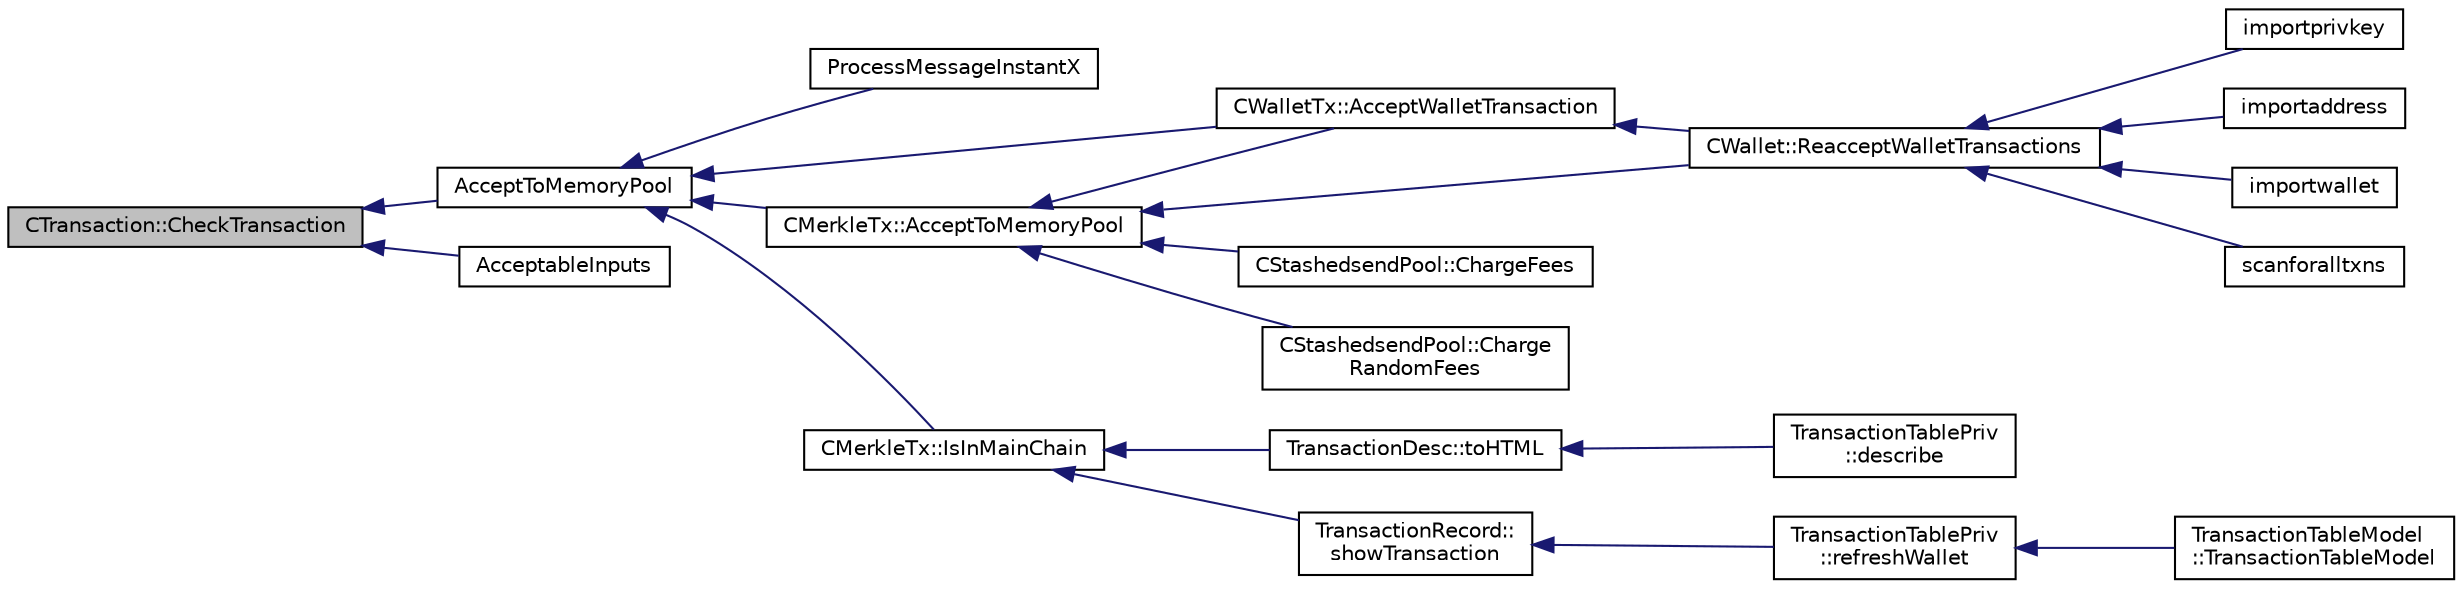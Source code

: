 digraph "CTransaction::CheckTransaction"
{
  edge [fontname="Helvetica",fontsize="10",labelfontname="Helvetica",labelfontsize="10"];
  node [fontname="Helvetica",fontsize="10",shape=record];
  rankdir="LR";
  Node5 [label="CTransaction::CheckTransaction",height=0.2,width=0.4,color="black", fillcolor="grey75", style="filled", fontcolor="black"];
  Node5 -> Node6 [dir="back",color="midnightblue",fontsize="10",style="solid",fontname="Helvetica"];
  Node6 [label="AcceptToMemoryPool",height=0.2,width=0.4,color="black", fillcolor="white", style="filled",URL="$main_8h.html#addea0e425b693b4c1be712c3ead94568",tooltip="(try to) add transaction to memory pool "];
  Node6 -> Node7 [dir="back",color="midnightblue",fontsize="10",style="solid",fontname="Helvetica"];
  Node7 [label="ProcessMessageInstantX",height=0.2,width=0.4,color="black", fillcolor="white", style="filled",URL="$instantx_8h.html#aa516cb499ead2691d8ab216a499db5d0"];
  Node6 -> Node8 [dir="back",color="midnightblue",fontsize="10",style="solid",fontname="Helvetica"];
  Node8 [label="CMerkleTx::AcceptToMemoryPool",height=0.2,width=0.4,color="black", fillcolor="white", style="filled",URL="$class_c_merkle_tx.html#a61126e811a53b941b3efdf5a4e83db90"];
  Node8 -> Node9 [dir="back",color="midnightblue",fontsize="10",style="solid",fontname="Helvetica"];
  Node9 [label="CWalletTx::AcceptWalletTransaction",height=0.2,width=0.4,color="black", fillcolor="white", style="filled",URL="$class_c_wallet_tx.html#af6d1a5a731bb69e1d94de84eb6fd15a5"];
  Node9 -> Node10 [dir="back",color="midnightblue",fontsize="10",style="solid",fontname="Helvetica"];
  Node10 [label="CWallet::ReacceptWalletTransactions",height=0.2,width=0.4,color="black", fillcolor="white", style="filled",URL="$class_c_wallet.html#a796c23450c8482e10e0c75ae5c1fa8ed"];
  Node10 -> Node11 [dir="back",color="midnightblue",fontsize="10",style="solid",fontname="Helvetica"];
  Node11 [label="importprivkey",height=0.2,width=0.4,color="black", fillcolor="white", style="filled",URL="$rpcdump_8cpp.html#a3a6fdb974fce01220a895393d444e981"];
  Node10 -> Node12 [dir="back",color="midnightblue",fontsize="10",style="solid",fontname="Helvetica"];
  Node12 [label="importaddress",height=0.2,width=0.4,color="black", fillcolor="white", style="filled",URL="$rpcdump_8cpp.html#a457bc572859c8265c72a0afd1a6db56c"];
  Node10 -> Node13 [dir="back",color="midnightblue",fontsize="10",style="solid",fontname="Helvetica"];
  Node13 [label="importwallet",height=0.2,width=0.4,color="black", fillcolor="white", style="filled",URL="$rpcdump_8cpp.html#a2566d5c9dd1938b74e70398cdb3ac5c1"];
  Node10 -> Node14 [dir="back",color="midnightblue",fontsize="10",style="solid",fontname="Helvetica"];
  Node14 [label="scanforalltxns",height=0.2,width=0.4,color="black", fillcolor="white", style="filled",URL="$rpcwallet_8cpp.html#a798669ad37caa71ddd18f73bc5aa5841"];
  Node8 -> Node15 [dir="back",color="midnightblue",fontsize="10",style="solid",fontname="Helvetica"];
  Node15 [label="CStashedsendPool::ChargeFees",height=0.2,width=0.4,color="black", fillcolor="white", style="filled",URL="$class_c_stashedsend_pool.html#acd76c93879dbcbdda4ca0a253f0d9c68",tooltip="Charge fees to bad actors (Charge clients a fee if they&#39;re abusive) "];
  Node8 -> Node16 [dir="back",color="midnightblue",fontsize="10",style="solid",fontname="Helvetica"];
  Node16 [label="CStashedsendPool::Charge\lRandomFees",height=0.2,width=0.4,color="black", fillcolor="white", style="filled",URL="$class_c_stashedsend_pool.html#abcf715f6e5e01039218bf4881fffc3fe",tooltip="Rarely charge fees to pay miners. "];
  Node8 -> Node10 [dir="back",color="midnightblue",fontsize="10",style="solid",fontname="Helvetica"];
  Node6 -> Node9 [dir="back",color="midnightblue",fontsize="10",style="solid",fontname="Helvetica"];
  Node6 -> Node17 [dir="back",color="midnightblue",fontsize="10",style="solid",fontname="Helvetica"];
  Node17 [label="CMerkleTx::IsInMainChain",height=0.2,width=0.4,color="black", fillcolor="white", style="filled",URL="$class_c_merkle_tx.html#ad4b3623fabf1924dba2a7694e3418e1e"];
  Node17 -> Node18 [dir="back",color="midnightblue",fontsize="10",style="solid",fontname="Helvetica"];
  Node18 [label="TransactionDesc::toHTML",height=0.2,width=0.4,color="black", fillcolor="white", style="filled",URL="$class_transaction_desc.html#ab7c9dbb2048aae121dd9d75df86e64f4"];
  Node18 -> Node19 [dir="back",color="midnightblue",fontsize="10",style="solid",fontname="Helvetica"];
  Node19 [label="TransactionTablePriv\l::describe",height=0.2,width=0.4,color="black", fillcolor="white", style="filled",URL="$class_transaction_table_priv.html#ab08d44e16bf6dd95b5b83959b3013780"];
  Node17 -> Node20 [dir="back",color="midnightblue",fontsize="10",style="solid",fontname="Helvetica"];
  Node20 [label="TransactionRecord::\lshowTransaction",height=0.2,width=0.4,color="black", fillcolor="white", style="filled",URL="$class_transaction_record.html#a5ad1d1af4bec5b15a624b7a451e8cdbf",tooltip="Decompose CWallet transaction to model transaction records. "];
  Node20 -> Node21 [dir="back",color="midnightblue",fontsize="10",style="solid",fontname="Helvetica"];
  Node21 [label="TransactionTablePriv\l::refreshWallet",height=0.2,width=0.4,color="black", fillcolor="white", style="filled",URL="$class_transaction_table_priv.html#a1f81da5d7cfb2aac03a5e18e6bc91792"];
  Node21 -> Node22 [dir="back",color="midnightblue",fontsize="10",style="solid",fontname="Helvetica"];
  Node22 [label="TransactionTableModel\l::TransactionTableModel",height=0.2,width=0.4,color="black", fillcolor="white", style="filled",URL="$class_transaction_table_model.html#a6c10b7cab9804eee6df9e049a978dc62"];
  Node5 -> Node23 [dir="back",color="midnightblue",fontsize="10",style="solid",fontname="Helvetica"];
  Node23 [label="AcceptableInputs",height=0.2,width=0.4,color="black", fillcolor="white", style="filled",URL="$main_8h.html#a43f9c625cc3dfd663a76ddb4d15fce58"];
}
